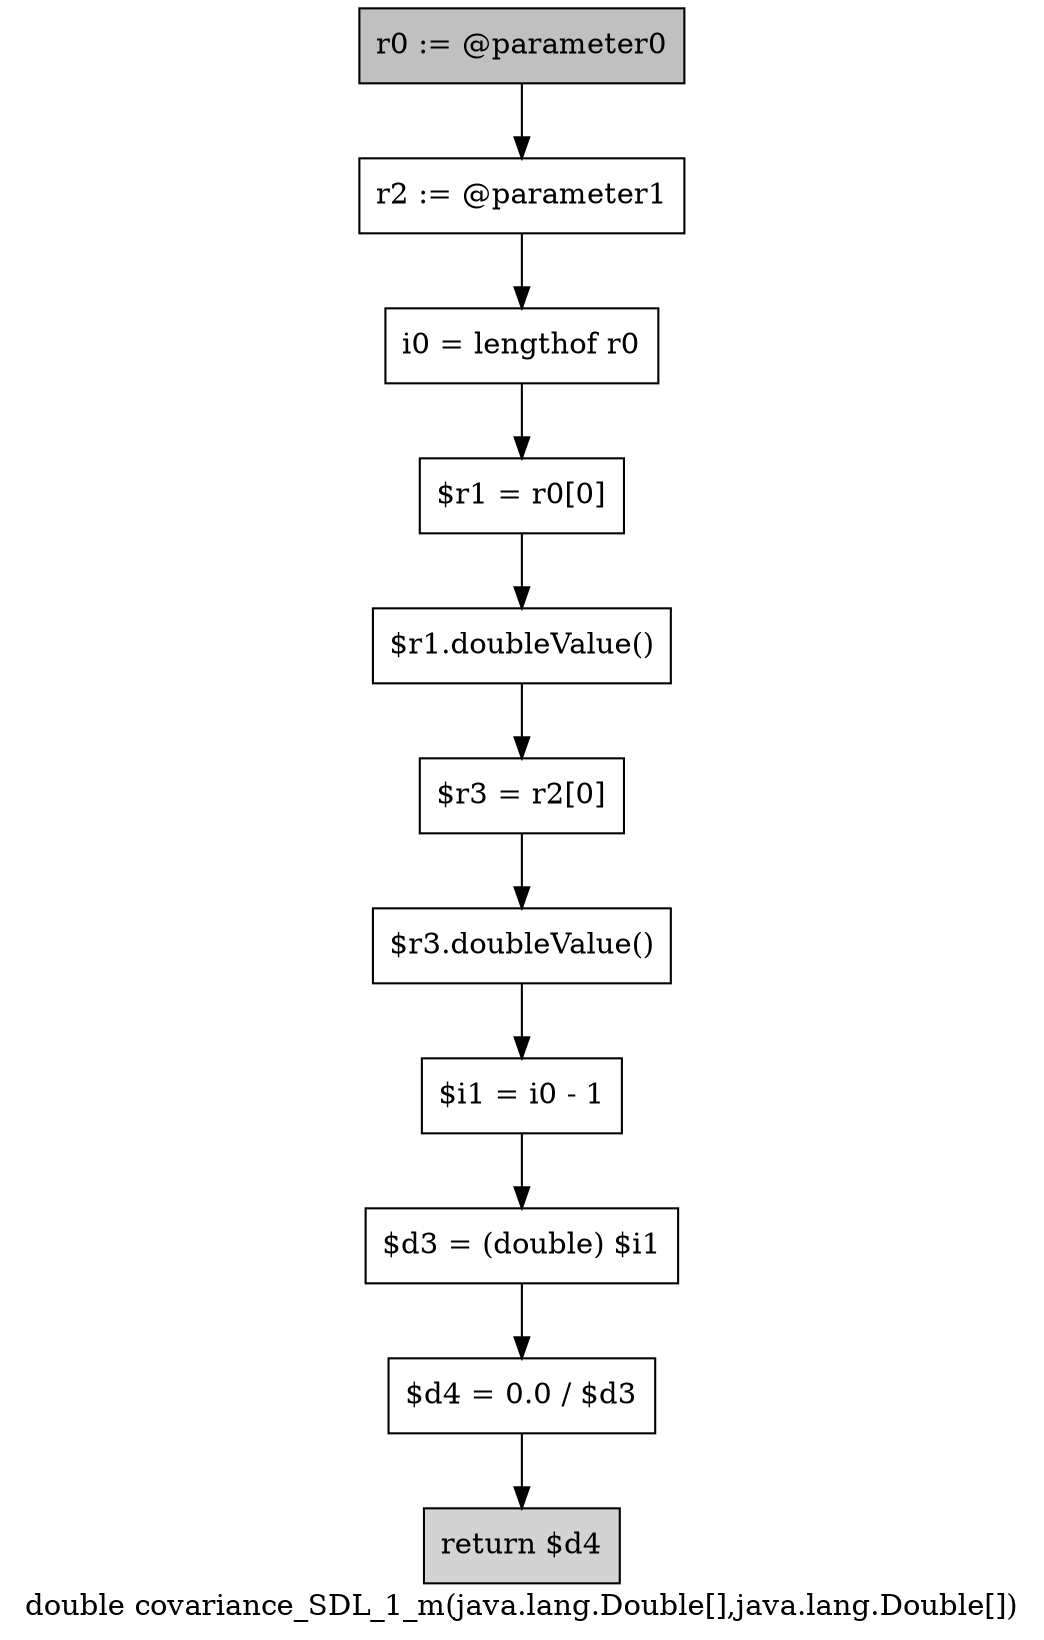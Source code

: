 digraph "double covariance_SDL_1_m(java.lang.Double[],java.lang.Double[])" {
    label="double covariance_SDL_1_m(java.lang.Double[],java.lang.Double[])";
    node [shape=box];
    "0" [style=filled,fillcolor=gray,label="r0 := @parameter0",];
    "1" [label="r2 := @parameter1",];
    "0"->"1";
    "2" [label="i0 = lengthof r0",];
    "1"->"2";
    "3" [label="$r1 = r0[0]",];
    "2"->"3";
    "4" [label="$r1.doubleValue()",];
    "3"->"4";
    "5" [label="$r3 = r2[0]",];
    "4"->"5";
    "6" [label="$r3.doubleValue()",];
    "5"->"6";
    "7" [label="$i1 = i0 - 1",];
    "6"->"7";
    "8" [label="$d3 = (double) $i1",];
    "7"->"8";
    "9" [label="$d4 = 0.0 / $d3",];
    "8"->"9";
    "10" [style=filled,fillcolor=lightgray,label="return $d4",];
    "9"->"10";
}
